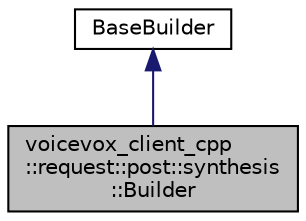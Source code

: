 digraph "voicevox_client_cpp::request::post::synthesis::Builder"
{
 // LATEX_PDF_SIZE
  edge [fontname="Helvetica",fontsize="10",labelfontname="Helvetica",labelfontsize="10"];
  node [fontname="Helvetica",fontsize="10",shape=record];
  Node1 [label="voicevox_client_cpp\l::request::post::synthesis\l::Builder",height=0.2,width=0.4,color="black", fillcolor="grey75", style="filled", fontcolor="black",tooltip=" "];
  Node2 -> Node1 [dir="back",color="midnightblue",fontsize="10",style="solid",fontname="Helvetica"];
  Node2 [label="BaseBuilder",height=0.2,width=0.4,color="black", fillcolor="white", style="filled",URL="$classvoicevox__client__cpp_1_1request_1_1Builder.html",tooltip=" "];
}
